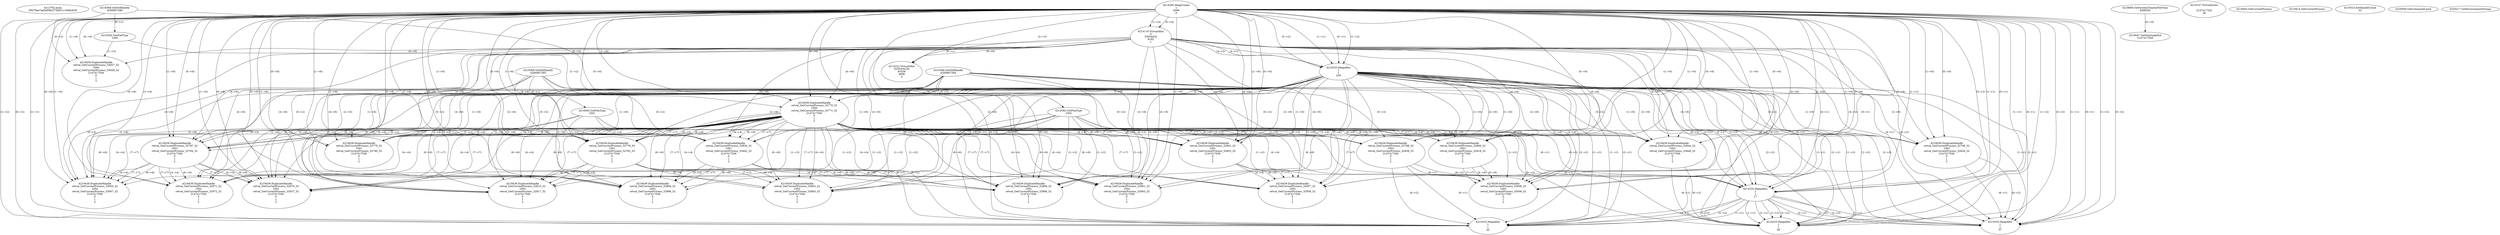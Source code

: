 // Global SCDG with merge call
digraph {
	0 [label="4213792.main
00b78ae7ab0ef08c275b651c18d6c639"]
	1 [label="4214265.HeapCreate
1
4096
0"]
	2 [label="4218869.GetSystemTimeAsFileTime
4288292"]
	3 [label="4214116.VirtualAlloc
0
33554432
8192
1"]
	1 -> 3 [label="(1-->4)"]
	1 -> 3 [label="(0-->4)"]
	4 [label="4214147.VirtualQuery

2147417352
28"]
	5 [label="4214222.VirtualAlloc
3255304192
65536
4096
4"]
	3 -> 5 [label="(0-->1)"]
	1 -> 5 [label="(2-->3)"]
	3 -> 5 [label="(0-->0)"]
	6 [label="4219047.GetStartupInfoA
2147417564"]
	2 -> 6 [label="(0-->0)"]
	7 [label="4219368.GetStdHandle
4294967286"]
	8 [label="4219392.GetFileType
1000"]
	7 -> 8 [label="(0-->1)"]
	9 [label="4219405.GetCurrentProcess
"]
	10 [label="4219414.GetCurrentProcess
"]
	11 [label="4219439.DuplicateHandle
retval_GetCurrentProcess_33027_32
1000
retval_GetCurrentProcess_33028_32
2147417556
0
1
2"]
	7 -> 11 [label="(0-->2)"]
	8 -> 11 [label="(1-->2)"]
	1 -> 11 [label="(1-->6)"]
	1 -> 11 [label="(0-->6)"]
	3 -> 11 [label="(4-->6)"]
	12 [label="4219368.GetStdHandle
4294967285"]
	13 [label="4214333.HeapAlloc
1
1
256"]
	1 -> 13 [label="(1-->1)"]
	1 -> 13 [label="(0-->1)"]
	3 -> 13 [label="(4-->1)"]
	1 -> 13 [label="(1-->2)"]
	1 -> 13 [label="(0-->2)"]
	3 -> 13 [label="(4-->2)"]
	14 [label="4219439.DuplicateHandle
retval_GetCurrentProcess_32770_32
1000
retval_GetCurrentProcess_32771_32
2147417556
0
1
2"]
	7 -> 14 [label="(0-->2)"]
	8 -> 14 [label="(1-->2)"]
	1 -> 14 [label="(1-->6)"]
	1 -> 14 [label="(0-->6)"]
	3 -> 14 [label="(4-->6)"]
	13 -> 14 [label="(1-->6)"]
	13 -> 14 [label="(2-->6)"]
	15 [label="4219392.GetFileType
1001"]
	12 -> 15 [label="(0-->1)"]
	16 [label="4219368.GetStdHandle
4294967284"]
	17 [label="4219392.GetFileType
1002"]
	16 -> 17 [label="(0-->1)"]
	18 [label="4219439.DuplicateHandle
retval_GetCurrentProcess_32788_32
1002
retval_GetCurrentProcess_32838_32
2147417556
0
1
2"]
	16 -> 18 [label="(0-->2)"]
	17 -> 18 [label="(1-->2)"]
	14 -> 18 [label="(4-->4)"]
	1 -> 18 [label="(1-->6)"]
	1 -> 18 [label="(0-->6)"]
	3 -> 18 [label="(4-->6)"]
	13 -> 18 [label="(1-->6)"]
	13 -> 18 [label="(2-->6)"]
	14 -> 18 [label="(6-->6)"]
	14 -> 18 [label="(7-->7)"]
	19 [label="4219524.SetHandleCount
32"]
	20 [label="4220059.GetCommandLineA
"]
	21 [label="4214333.HeapAlloc
1
1
17"]
	1 -> 21 [label="(1-->1)"]
	1 -> 21 [label="(0-->1)"]
	3 -> 21 [label="(4-->1)"]
	13 -> 21 [label="(1-->1)"]
	13 -> 21 [label="(2-->1)"]
	14 -> 21 [label="(6-->1)"]
	18 -> 21 [label="(6-->1)"]
	1 -> 21 [label="(1-->2)"]
	1 -> 21 [label="(0-->2)"]
	3 -> 21 [label="(4-->2)"]
	13 -> 21 [label="(1-->2)"]
	13 -> 21 [label="(2-->2)"]
	14 -> 21 [label="(6-->2)"]
	18 -> 21 [label="(6-->2)"]
	22 [label="4220217.GetEnvironmentStrings
"]
	23 [label="4214333.HeapAlloc
1
1
42"]
	1 -> 23 [label="(1-->1)"]
	1 -> 23 [label="(0-->1)"]
	3 -> 23 [label="(4-->1)"]
	13 -> 23 [label="(1-->1)"]
	13 -> 23 [label="(2-->1)"]
	14 -> 23 [label="(6-->1)"]
	18 -> 23 [label="(6-->1)"]
	21 -> 23 [label="(1-->1)"]
	21 -> 23 [label="(2-->1)"]
	1 -> 23 [label="(1-->2)"]
	1 -> 23 [label="(0-->2)"]
	3 -> 23 [label="(4-->2)"]
	13 -> 23 [label="(1-->2)"]
	13 -> 23 [label="(2-->2)"]
	14 -> 23 [label="(6-->2)"]
	18 -> 23 [label="(6-->2)"]
	21 -> 23 [label="(1-->2)"]
	21 -> 23 [label="(2-->2)"]
	24 [label="4219439.DuplicateHandle
retval_GetCurrentProcess_32796_32
1002
retval_GetCurrentProcess_32826_32
2147417556
0
1
2"]
	16 -> 24 [label="(0-->2)"]
	17 -> 24 [label="(1-->2)"]
	1 -> 24 [label="(1-->6)"]
	1 -> 24 [label="(0-->6)"]
	3 -> 24 [label="(4-->6)"]
	13 -> 24 [label="(1-->6)"]
	13 -> 24 [label="(2-->6)"]
	25 [label="4214333.HeapAlloc
1
1
37"]
	1 -> 25 [label="(1-->1)"]
	1 -> 25 [label="(0-->1)"]
	3 -> 25 [label="(4-->1)"]
	13 -> 25 [label="(1-->1)"]
	13 -> 25 [label="(2-->1)"]
	21 -> 25 [label="(1-->1)"]
	21 -> 25 [label="(2-->1)"]
	24 -> 25 [label="(6-->1)"]
	1 -> 25 [label="(1-->2)"]
	1 -> 25 [label="(0-->2)"]
	3 -> 25 [label="(4-->2)"]
	13 -> 25 [label="(1-->2)"]
	13 -> 25 [label="(2-->2)"]
	21 -> 25 [label="(1-->2)"]
	21 -> 25 [label="(2-->2)"]
	24 -> 25 [label="(6-->2)"]
	26 [label="4219439.DuplicateHandle
retval_GetCurrentProcess_32779_32
1001
retval_GetCurrentProcess_32780_32
2147417556
0
1
2"]
	12 -> 26 [label="(0-->2)"]
	15 -> 26 [label="(1-->2)"]
	14 -> 26 [label="(4-->4)"]
	1 -> 26 [label="(1-->6)"]
	1 -> 26 [label="(0-->6)"]
	3 -> 26 [label="(4-->6)"]
	13 -> 26 [label="(1-->6)"]
	13 -> 26 [label="(2-->6)"]
	14 -> 26 [label="(6-->6)"]
	14 -> 26 [label="(7-->7)"]
	27 [label="4219439.DuplicateHandle
retval_GetCurrentProcess_32844_32
1002
retval_GetCurrentProcess_32846_32
2147417556
0
1
2"]
	16 -> 27 [label="(0-->2)"]
	17 -> 27 [label="(1-->2)"]
	14 -> 27 [label="(4-->4)"]
	1 -> 27 [label="(1-->6)"]
	1 -> 27 [label="(0-->6)"]
	3 -> 27 [label="(4-->6)"]
	13 -> 27 [label="(1-->6)"]
	13 -> 27 [label="(2-->6)"]
	14 -> 27 [label="(6-->6)"]
	14 -> 27 [label="(7-->7)"]
	28 [label="4214333.HeapAlloc
1
1
45"]
	1 -> 28 [label="(1-->1)"]
	1 -> 28 [label="(0-->1)"]
	3 -> 28 [label="(4-->1)"]
	13 -> 28 [label="(1-->1)"]
	13 -> 28 [label="(2-->1)"]
	14 -> 28 [label="(6-->1)"]
	21 -> 28 [label="(1-->1)"]
	21 -> 28 [label="(2-->1)"]
	27 -> 28 [label="(6-->1)"]
	1 -> 28 [label="(1-->2)"]
	1 -> 28 [label="(0-->2)"]
	3 -> 28 [label="(4-->2)"]
	13 -> 28 [label="(1-->2)"]
	13 -> 28 [label="(2-->2)"]
	14 -> 28 [label="(6-->2)"]
	21 -> 28 [label="(1-->2)"]
	21 -> 28 [label="(2-->2)"]
	27 -> 28 [label="(6-->2)"]
	29 [label="4219439.DuplicateHandle
retval_GetCurrentProcess_32778_32
1001
retval_GetCurrentProcess_32782_32
2147417556
0
1
2"]
	12 -> 29 [label="(0-->2)"]
	15 -> 29 [label="(1-->2)"]
	14 -> 29 [label="(4-->4)"]
	1 -> 29 [label="(1-->6)"]
	1 -> 29 [label="(0-->6)"]
	3 -> 29 [label="(4-->6)"]
	13 -> 29 [label="(1-->6)"]
	13 -> 29 [label="(2-->6)"]
	14 -> 29 [label="(6-->6)"]
	14 -> 29 [label="(7-->7)"]
	30 [label="4219439.DuplicateHandle
retval_GetCurrentProcess_32802_32
1002
retval_GetCurrentProcess_32805_32
2147417556
0
1
2"]
	16 -> 30 [label="(0-->2)"]
	17 -> 30 [label="(1-->2)"]
	14 -> 30 [label="(4-->4)"]
	29 -> 30 [label="(4-->4)"]
	1 -> 30 [label="(1-->6)"]
	1 -> 30 [label="(0-->6)"]
	3 -> 30 [label="(4-->6)"]
	13 -> 30 [label="(1-->6)"]
	13 -> 30 [label="(2-->6)"]
	14 -> 30 [label="(6-->6)"]
	29 -> 30 [label="(6-->6)"]
	14 -> 30 [label="(7-->7)"]
	29 -> 30 [label="(7-->7)"]
	31 [label="4219439.DuplicateHandle
retval_GetCurrentProcess_32815_32
1002
retval_GetCurrentProcess_32817_32
2147417556
0
1
2"]
	16 -> 31 [label="(0-->2)"]
	17 -> 31 [label="(1-->2)"]
	14 -> 31 [label="(4-->4)"]
	29 -> 31 [label="(4-->4)"]
	1 -> 31 [label="(1-->6)"]
	1 -> 31 [label="(0-->6)"]
	3 -> 31 [label="(4-->6)"]
	13 -> 31 [label="(1-->6)"]
	13 -> 31 [label="(2-->6)"]
	14 -> 31 [label="(6-->6)"]
	29 -> 31 [label="(6-->6)"]
	14 -> 31 [label="(7-->7)"]
	29 -> 31 [label="(7-->7)"]
	32 [label="4219439.DuplicateHandle
retval_GetCurrentProcess_32961_32
1002
retval_GetCurrentProcess_32963_32
2147417556
0
1
2"]
	16 -> 32 [label="(0-->2)"]
	17 -> 32 [label="(1-->2)"]
	14 -> 32 [label="(4-->4)"]
	29 -> 32 [label="(4-->4)"]
	1 -> 32 [label="(1-->6)"]
	1 -> 32 [label="(0-->6)"]
	3 -> 32 [label="(4-->6)"]
	13 -> 32 [label="(1-->6)"]
	13 -> 32 [label="(2-->6)"]
	14 -> 32 [label="(6-->6)"]
	29 -> 32 [label="(6-->6)"]
	14 -> 32 [label="(7-->7)"]
	29 -> 32 [label="(7-->7)"]
	33 [label="4219439.DuplicateHandle
retval_GetCurrentProcess_32787_32
1001
retval_GetCurrentProcess_32794_32
2147417556
0
1
2"]
	12 -> 33 [label="(0-->2)"]
	15 -> 33 [label="(1-->2)"]
	14 -> 33 [label="(4-->4)"]
	1 -> 33 [label="(1-->6)"]
	1 -> 33 [label="(0-->6)"]
	3 -> 33 [label="(4-->6)"]
	13 -> 33 [label="(1-->6)"]
	13 -> 33 [label="(2-->6)"]
	14 -> 33 [label="(6-->6)"]
	14 -> 33 [label="(7-->7)"]
	34 [label="4219439.DuplicateHandle
retval_GetCurrentProcess_32971_32
1002
retval_GetCurrentProcess_32972_32
2147417556
0
1
2"]
	16 -> 34 [label="(0-->2)"]
	17 -> 34 [label="(1-->2)"]
	14 -> 34 [label="(4-->4)"]
	33 -> 34 [label="(4-->4)"]
	1 -> 34 [label="(1-->6)"]
	1 -> 34 [label="(0-->6)"]
	3 -> 34 [label="(4-->6)"]
	13 -> 34 [label="(1-->6)"]
	13 -> 34 [label="(2-->6)"]
	14 -> 34 [label="(6-->6)"]
	33 -> 34 [label="(6-->6)"]
	14 -> 34 [label="(7-->7)"]
	33 -> 34 [label="(7-->7)"]
	35 [label="4219439.DuplicateHandle
retval_GetCurrentProcess_32830_32
1001
retval_GetCurrentProcess_32842_32
2147417556
0
1
2"]
	12 -> 35 [label="(0-->2)"]
	15 -> 35 [label="(1-->2)"]
	14 -> 35 [label="(4-->4)"]
	1 -> 35 [label="(1-->6)"]
	1 -> 35 [label="(0-->6)"]
	3 -> 35 [label="(4-->6)"]
	13 -> 35 [label="(1-->6)"]
	13 -> 35 [label="(2-->6)"]
	14 -> 35 [label="(6-->6)"]
	14 -> 35 [label="(7-->7)"]
	36 [label="4219439.DuplicateHandle
retval_GetCurrentProcess_32966_32
1002
retval_GetCurrentProcess_32968_32
2147417556
0
1
2"]
	16 -> 36 [label="(0-->2)"]
	17 -> 36 [label="(1-->2)"]
	14 -> 36 [label="(4-->4)"]
	35 -> 36 [label="(4-->4)"]
	1 -> 36 [label="(1-->6)"]
	1 -> 36 [label="(0-->6)"]
	3 -> 36 [label="(4-->6)"]
	13 -> 36 [label="(1-->6)"]
	13 -> 36 [label="(2-->6)"]
	14 -> 36 [label="(6-->6)"]
	35 -> 36 [label="(6-->6)"]
	14 -> 36 [label="(7-->7)"]
	35 -> 36 [label="(7-->7)"]
	37 [label="4219439.DuplicateHandle
retval_GetCurrentProcess_32800_32
1001
retval_GetCurrentProcess_32818_32
2147417556
0
1
2"]
	12 -> 37 [label="(0-->2)"]
	15 -> 37 [label="(1-->2)"]
	14 -> 37 [label="(4-->4)"]
	1 -> 37 [label="(1-->6)"]
	1 -> 37 [label="(0-->6)"]
	3 -> 37 [label="(4-->6)"]
	13 -> 37 [label="(1-->6)"]
	13 -> 37 [label="(2-->6)"]
	14 -> 37 [label="(6-->6)"]
	14 -> 37 [label="(7-->7)"]
	38 [label="4219439.DuplicateHandle
retval_GetCurrentProcess_33006_32
1002
retval_GetCurrentProcess_33008_32
2147417556
0
1
2"]
	16 -> 38 [label="(0-->2)"]
	17 -> 38 [label="(1-->2)"]
	14 -> 38 [label="(4-->4)"]
	37 -> 38 [label="(4-->4)"]
	1 -> 38 [label="(1-->6)"]
	1 -> 38 [label="(0-->6)"]
	3 -> 38 [label="(4-->6)"]
	13 -> 38 [label="(1-->6)"]
	13 -> 38 [label="(2-->6)"]
	14 -> 38 [label="(6-->6)"]
	37 -> 38 [label="(6-->6)"]
	14 -> 38 [label="(7-->7)"]
	37 -> 38 [label="(7-->7)"]
	39 [label="4219439.DuplicateHandle
retval_GetCurrentProcess_32894_32
1002
retval_GetCurrentProcess_32896_32
2147417556
0
1
2"]
	16 -> 39 [label="(0-->2)"]
	17 -> 39 [label="(1-->2)"]
	14 -> 39 [label="(4-->4)"]
	35 -> 39 [label="(4-->4)"]
	1 -> 39 [label="(1-->6)"]
	1 -> 39 [label="(0-->6)"]
	3 -> 39 [label="(4-->6)"]
	13 -> 39 [label="(1-->6)"]
	13 -> 39 [label="(2-->6)"]
	14 -> 39 [label="(6-->6)"]
	35 -> 39 [label="(6-->6)"]
	14 -> 39 [label="(7-->7)"]
	35 -> 39 [label="(7-->7)"]
	40 [label="4219439.DuplicateHandle
retval_GetCurrentProcess_33005_32
1002
retval_GetCurrentProcess_33007_32
2147417556
0
1
2"]
	16 -> 40 [label="(0-->2)"]
	17 -> 40 [label="(1-->2)"]
	14 -> 40 [label="(4-->4)"]
	33 -> 40 [label="(4-->4)"]
	1 -> 40 [label="(1-->6)"]
	1 -> 40 [label="(0-->6)"]
	3 -> 40 [label="(4-->6)"]
	13 -> 40 [label="(1-->6)"]
	13 -> 40 [label="(2-->6)"]
	14 -> 40 [label="(6-->6)"]
	33 -> 40 [label="(6-->6)"]
	14 -> 40 [label="(7-->7)"]
	33 -> 40 [label="(7-->7)"]
	41 [label="4219439.DuplicateHandle
retval_GetCurrentProcess_32976_32
1002
retval_GetCurrentProcess_33037_32
2147417556
0
1
2"]
	16 -> 41 [label="(0-->2)"]
	17 -> 41 [label="(1-->2)"]
	14 -> 41 [label="(4-->4)"]
	33 -> 41 [label="(4-->4)"]
	1 -> 41 [label="(1-->6)"]
	1 -> 41 [label="(0-->6)"]
	3 -> 41 [label="(4-->6)"]
	13 -> 41 [label="(1-->6)"]
	13 -> 41 [label="(2-->6)"]
	14 -> 41 [label="(6-->6)"]
	33 -> 41 [label="(6-->6)"]
	14 -> 41 [label="(7-->7)"]
	33 -> 41 [label="(7-->7)"]
	42 [label="4219439.DuplicateHandle
retval_GetCurrentProcess_32801_32
1001
retval_GetCurrentProcess_32803_32
2147417556
0
1
2"]
	12 -> 42 [label="(0-->2)"]
	15 -> 42 [label="(1-->2)"]
	14 -> 42 [label="(4-->4)"]
	1 -> 42 [label="(1-->6)"]
	1 -> 42 [label="(0-->6)"]
	3 -> 42 [label="(4-->6)"]
	13 -> 42 [label="(1-->6)"]
	13 -> 42 [label="(2-->6)"]
	14 -> 42 [label="(6-->6)"]
	14 -> 42 [label="(7-->7)"]
	43 [label="4219439.DuplicateHandle
retval_GetCurrentProcess_32957_32
1002
retval_GetCurrentProcess_32958_32
2147417556
0
1
2"]
	16 -> 43 [label="(0-->2)"]
	17 -> 43 [label="(1-->2)"]
	14 -> 43 [label="(4-->4)"]
	42 -> 43 [label="(4-->4)"]
	1 -> 43 [label="(1-->6)"]
	1 -> 43 [label="(0-->6)"]
	3 -> 43 [label="(4-->6)"]
	13 -> 43 [label="(1-->6)"]
	13 -> 43 [label="(2-->6)"]
	14 -> 43 [label="(6-->6)"]
	42 -> 43 [label="(6-->6)"]
	14 -> 43 [label="(7-->7)"]
	42 -> 43 [label="(7-->7)"]
}
